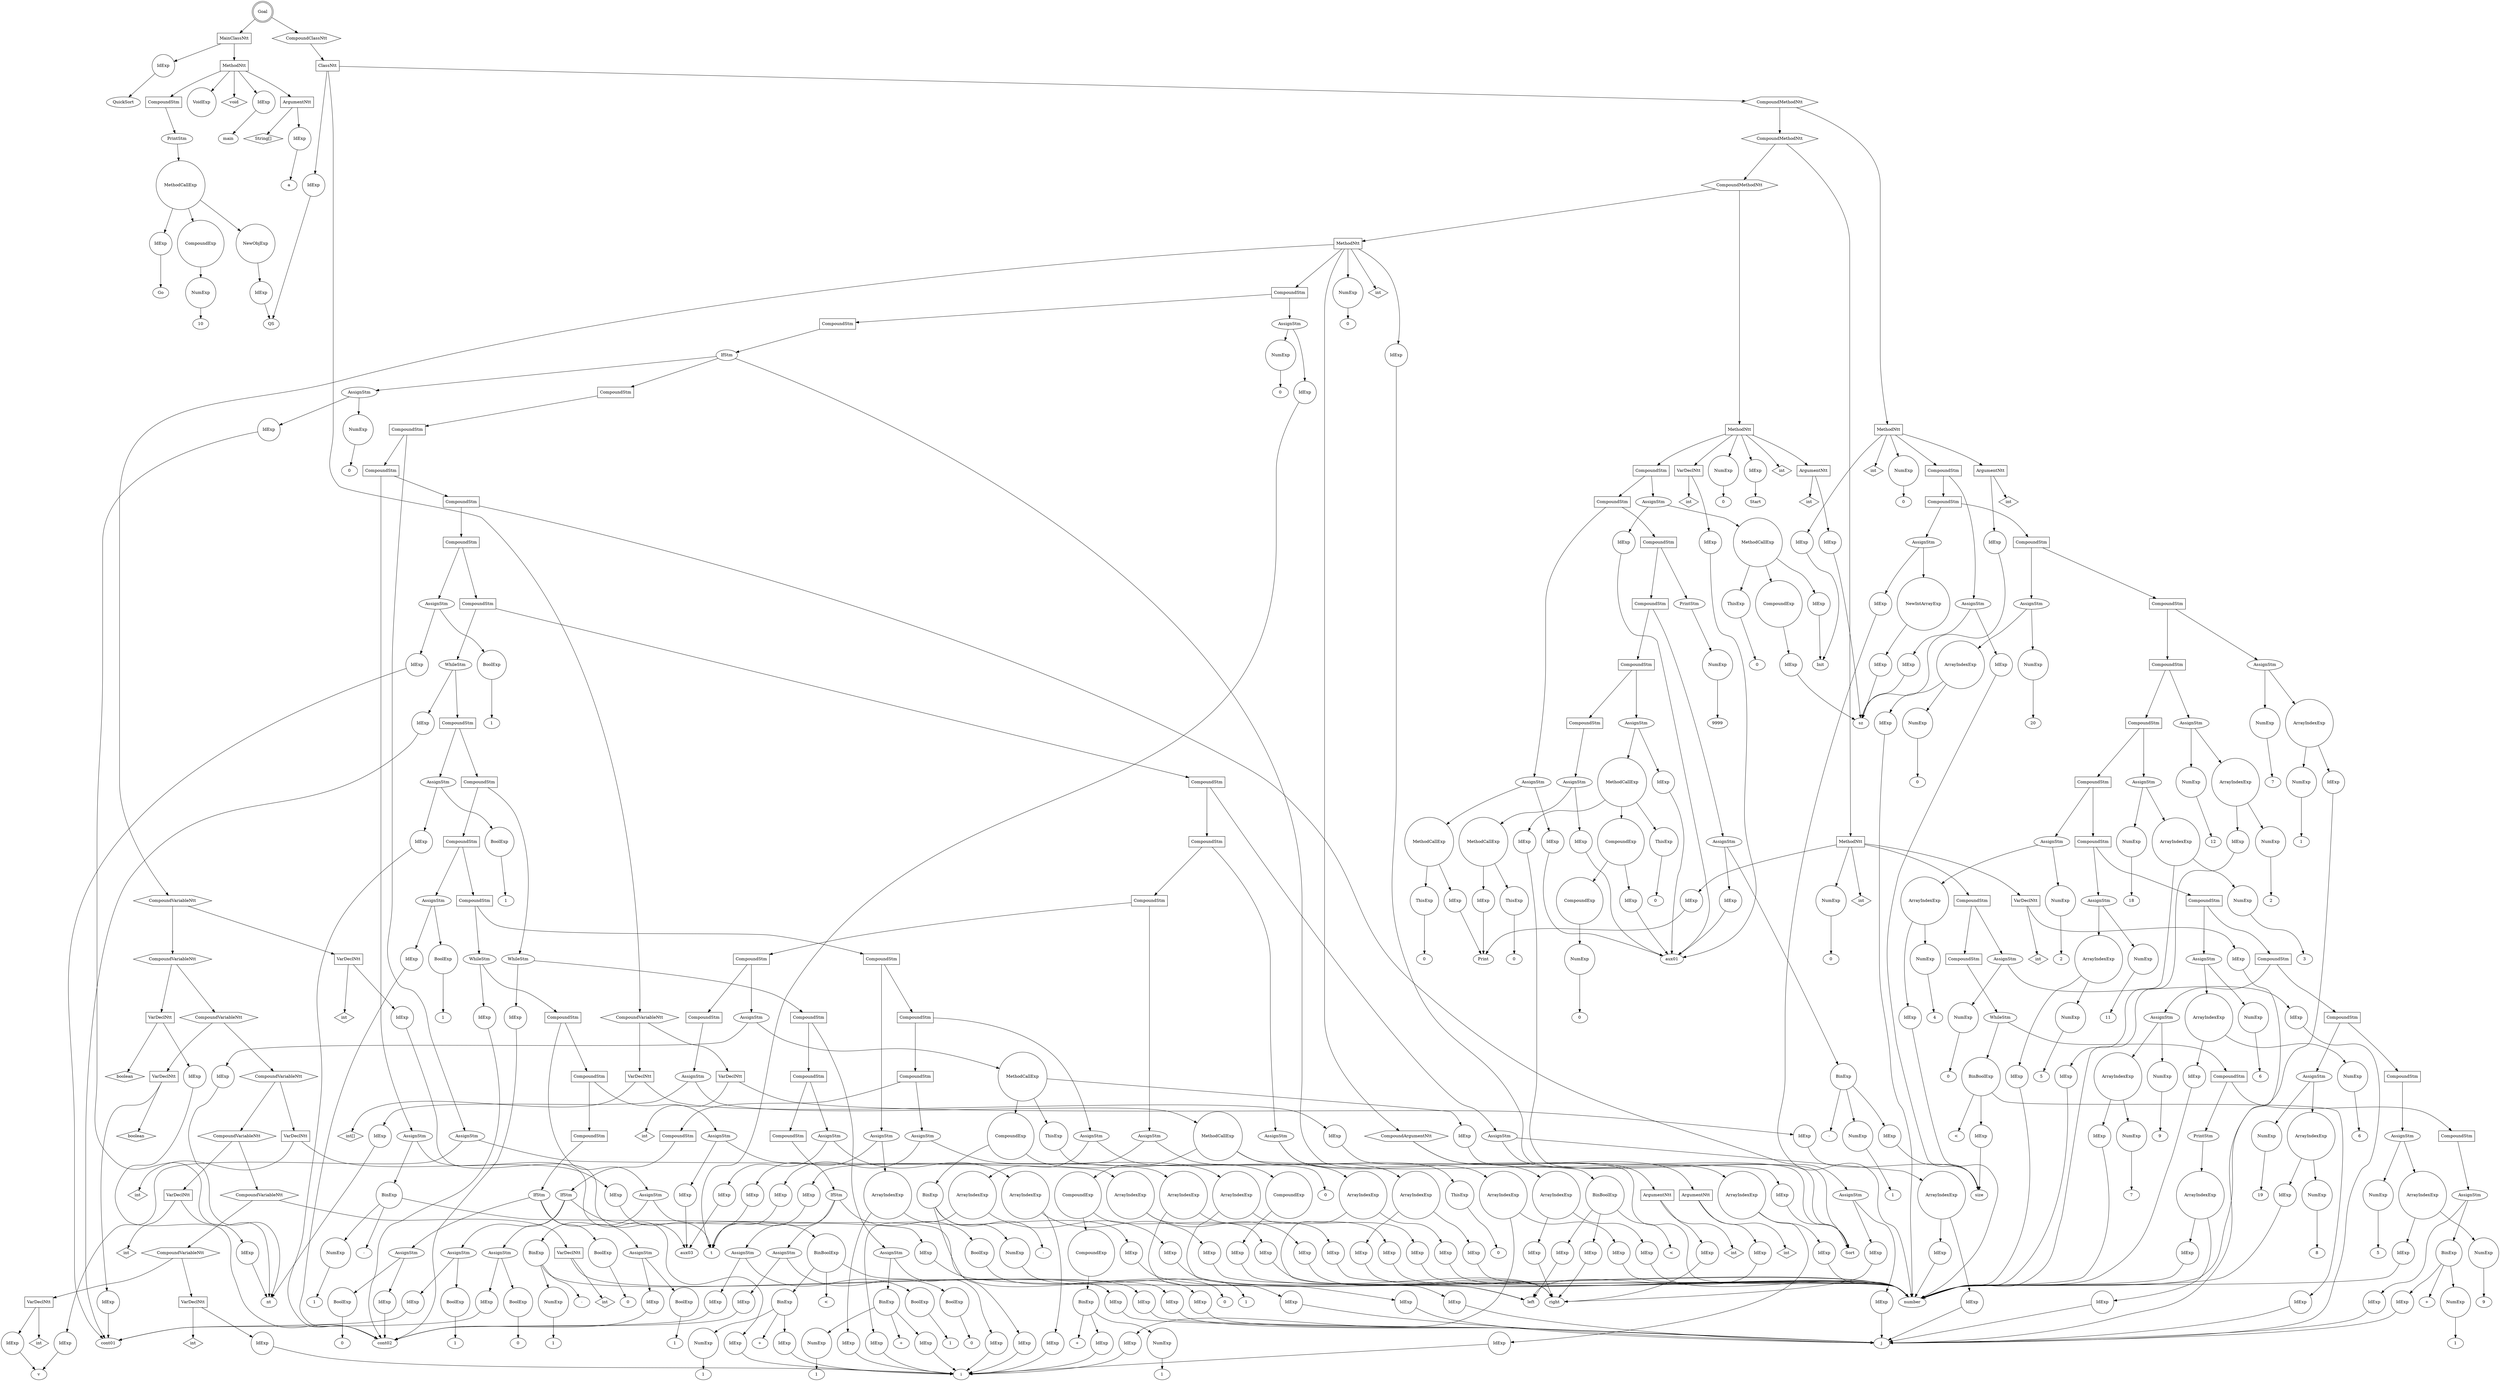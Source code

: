 digraph my_graph {
-1261397168;
-1261397168[label = "Goal", shape = "doublecircle"];
-1261397168->-1261435184;
-1261435184[label = "MainClassNtt", shape = "box"];
-1261435184->-1261434176
-1261434176[label = "IdExp", shape = "circle"];
-1261434176->-1259338288;
-1259338288[label = "QuickSort"];
-1261435184->-1250949040;
-1250949040[label = "MethodNtt", shape = "box"];
-1250949040->-1261435232;
-1261435232[label = "void", shape = "diamond" ];
-1250949040->-1261435280
-1261435280[label = "IdExp", shape = "circle"];
-1261435280->-1259338672;
-1259338672[label = "main"];
-1250949040->-1261435424;
-1261435424[label = "ArgumentNtt", shape = "box"];
-1261435424->-1261435376;
-1261435376[label = "String[]", shape = "diamond" ];
-1261435424->-1261434368
-1261434368[label = "IdExp", shape = "circle"];
-1261434368->-1259338448;
-1259338448[label = "a"];
-1250949040->-1261435136;
-1261435136[label = "CompoundStm", shape = "polygon"];
-1261435136->-1259338640;
-1259338640[label = "PrintStm", shape = "ellipse"];
-1259338640->-1261435040
-1261435040[label = "MethodCallExp", shape = "circle"];
-1261435040->-1261434608
-1261434608[label = "NewObjExp", shape = "circle"];
-1261434608->-1261434512
-1261434512[label = "IdExp", shape = "circle"];
-1261434512->-1259338512;
-1259338512[label = "QS"];
-1261435040->-1261434752
-1261434752[label = "IdExp", shape = "circle"];
-1261434752->-1259338576;
-1259338576[label = "Go"];
-1261435040->-1261434944;
-1261434944[label = "CompoundExp", shape = "circle"];
-1261434944->-1261434848
-1261434848[label = "NumExp", shape = "circle"];
-1261434848->-1261434847;
-1261434847[label = "10"];
-1250949040->-1259338736
-1259338736[label = "VoidExp", shape = "circle"];
-1261397168->-1261397120;
-1261397120[label = "CompoundClassNtt", shape = "hexagon"];
-1261397120->-1261397072;
-1261397072[label = "ClassNtt", shape = "box"];
-1261397072->-1261435712
-1261435712[label = "IdExp", shape = "circle"];
-1261435712->-1259338512;
-1259338512[label = "QS"];
-1261397072->-1261436336;
-1261436336[label = "CompoundVariableNtt", shape = "hexagon"];
-1261436336->-1261436000;
-1261436000[label = "VarDeclNtt", shape = "box"];
-1261436000->-1261435808;
-1261435808[label = "int[]", shape = "diamond" ];
-1261436000->-1261435904
-1261435904[label = "IdExp", shape = "circle"];
-1261435904->-1259338768;
-1259338768[label = "number"];
-1261436336->-1261436288;
-1261436288[label = "VarDeclNtt", shape = "box"];
-1261436288->-1261436096;
-1261436096[label = "int", shape = "diamond" ];
-1261436288->-1261436192
-1261436192[label = "IdExp", shape = "circle"];
-1261436192->-1259338832;
-1259338832[label = "size"];
-1261397072->-1261397024;
-1261397024[label = "CompoundMethodNtt", shape = "hexagon"];
-1261397024->-1261408688;
-1261408688[label = "CompoundMethodNtt", shape = "hexagon"];
-1261408688->-1261406240;
-1261406240[label = "CompoundMethodNtt", shape = "hexagon"];
-1261406240->-1250949680;
-1250949680[label = "MethodNtt", shape = "box"];
-1250949680->-1261436384;
-1261436384[label = "int", shape = "diamond" ];
-1250949680->-1261436480
-1261436480[label = "IdExp", shape = "circle"];
-1261436480->-1259338896;
-1259338896[label = "Start"];
-1250949680->-1261436768;
-1261436768[label = "ArgumentNtt", shape = "box"];
-1261436768->-1261436576;
-1261436576[label = "int", shape = "diamond" ];
-1261436768->-1261436672
-1261436672[label = "IdExp", shape = "circle"];
-1261436672->-1259338960;
-1259338960[label = "sz"];
-1250949680->-1261430912;
-1261430912[label = "VarDeclNtt", shape = "box"];
-1261430912->-1261436864;
-1261436864[label = "int", shape = "diamond" ];
-1261430912->-1261430816
-1261430816[label = "IdExp", shape = "circle"];
-1261430816->-1259339024;
-1259339024[label = "aux01"];
-1250949680->-1261428512;
-1261428512[label = "CompoundStm", shape = "polygon"];
-1261428512->-1261428464;
-1261428464[label = "CompoundStm", shape = "polygon"];
-1261428464->-1261428416;
-1261428416[label = "CompoundStm", shape = "polygon"];
-1261428416->-1261428368;
-1261428368[label = "CompoundStm", shape = "polygon"];
-1261428368->-1261428320;
-1261428320[label = "CompoundStm", shape = "polygon"];
-1261428320->-1261428272;
-1261428272[label = "CompoundStm", shape = "polygon"];
-1261428272->-1261428224;
-1261428224[label = "AssignStm", shape = "ellipse"];
-1261428224->-1261427792
-1261427792[label = "IdExp", shape = "circle"];
-1261427792->-1259339024;
-1259339024[label = "aux01"];
-1261428224->-1261428128
-1261428128[label = "MethodCallExp", shape = "circle"];
-1261428128->-1261427888
-1261427888[label = "ThisExp", shape = "circle"];
-1261427888->-1261427887;
-1261427887[label = "0"];
-1261428128->-1261428032
-1261428032[label = "IdExp", shape = "circle"];
-1261428032->-1259339152;
-1259339152[label = "Print"];
-1261428320->-1261433840;
-1261433840[label = "AssignStm", shape = "ellipse"];
-1261433840->-1261432976
-1261432976[label = "IdExp", shape = "circle"];
-1261432976->-1259339024;
-1259339024[label = "aux01"];
-1261433840->-1261433744
-1261433744[label = "MethodCallExp", shape = "circle"];
-1261433744->-1261433072
-1261433072[label = "ThisExp", shape = "circle"];
-1261433072->-1261433071;
-1261433071[label = "0"];
-1261433744->-1261433216
-1261433216[label = "IdExp", shape = "circle"];
-1261433216->-1259339248;
-1259339248[label = "Sort"];
-1261433744->-1261433648;
-1261433648[label = "CompoundExp", shape = "circle"];
-1261433648->-1261433408;
-1261433408[label = "CompoundExp", shape = "circle"];
-1261433408->-1261433312
-1261433312[label = "NumExp", shape = "circle"];
-1261433312->-1261433311;
-1261433311[label = "0"];
-1261433648->-1261433552
-1261433552[label = "IdExp", shape = "circle"];
-1261433552->-1259339024;
-1259339024[label = "aux01"];
-1261428368->-1261432880;
-1261432880[label = "AssignStm", shape = "ellipse"];
-1261432880->-1261432448
-1261432448[label = "IdExp", shape = "circle"];
-1261432448->-1259339024;
-1259339024[label = "aux01"];
-1261432880->-1261432784;
-1261432784[label = "BinExp", shape = "circle"];
-1261432784->-1261432592
-1261432592[label = "IdExp", shape = "circle"];
-1261432592->-1259338832;
-1259338832[label = "size"];
-1261432784->-1261432783;
-1261432783[label = "-" ];
-1261432784->-1261432688
-1261432688[label = "NumExp", shape = "circle"];
-1261432688->-1261432687;
-1261432687[label = "1"];
-1261428416->-1259339216;
-1259339216[label = "PrintStm", shape = "ellipse"];
-1259339216->-1261432304
-1261432304[label = "NumExp", shape = "circle"];
-1261432304->-1261432303;
-1261432303[label = "9999"];
-1261428464->-1261432256;
-1261432256[label = "AssignStm", shape = "ellipse"];
-1261432256->-1261431824
-1261431824[label = "IdExp", shape = "circle"];
-1261431824->-1259339024;
-1259339024[label = "aux01"];
-1261432256->-1261432160
-1261432160[label = "MethodCallExp", shape = "circle"];
-1261432160->-1261431920
-1261431920[label = "ThisExp", shape = "circle"];
-1261431920->-1261431919;
-1261431919[label = "0"];
-1261432160->-1261432064
-1261432064[label = "IdExp", shape = "circle"];
-1261432064->-1259339152;
-1259339152[label = "Print"];
-1261428512->-1261431728;
-1261431728[label = "AssignStm", shape = "ellipse"];
-1261431728->-1261431056
-1261431056[label = "IdExp", shape = "circle"];
-1261431056->-1259339024;
-1259339024[label = "aux01"];
-1261431728->-1261431632
-1261431632[label = "MethodCallExp", shape = "circle"];
-1261431632->-1261431152
-1261431152[label = "ThisExp", shape = "circle"];
-1261431152->-1261431151;
-1261431151[label = "0"];
-1261431632->-1261431296
-1261431296[label = "IdExp", shape = "circle"];
-1261431296->-1259339088;
-1259339088[label = "Init"];
-1261431632->-1261431536;
-1261431536[label = "CompoundExp", shape = "circle"];
-1261431536->-1261431440
-1261431440[label = "IdExp", shape = "circle"];
-1261431440->-1259338960;
-1259338960[label = "sz"];
-1250949680->-1261428560
-1261428560[label = "NumExp", shape = "circle"];
-1261428560->-1261428559;
-1261428559[label = "0"];
-1261406240->-1250950384;
-1250950384[label = "MethodNtt", shape = "box"];
-1250950384->-1261428704;
-1261428704[label = "int", shape = "diamond" ];
-1250950384->-1261428800
-1261428800[label = "IdExp", shape = "circle"];
-1261428800->-1259339248;
-1259339248[label = "Sort"];
-1250950384->-1261429424;
-1261429424[label = "CompoundArgumentNtt", shape = "hexagon"];
-1261429424->-1261429088;
-1261429088[label = "ArgumentNtt", shape = "box"];
-1261429088->-1261428896;
-1261428896[label = "int", shape = "diamond" ];
-1261429088->-1261428992
-1261428992[label = "IdExp", shape = "circle"];
-1261428992->-1259339312;
-1259339312[label = "left"];
-1261429424->-1261429376;
-1261429376[label = "ArgumentNtt", shape = "box"];
-1261429376->-1261429184;
-1261429184[label = "int", shape = "diamond" ];
-1261429376->-1261429280
-1261429280[label = "IdExp", shape = "circle"];
-1261429280->-1259339376;
-1259339376[label = "right"];
-1250950384->-1261425584;
-1261425584[label = "CompoundVariableNtt", shape = "hexagon"];
-1261425584->-1261425296;
-1261425296[label = "CompoundVariableNtt", shape = "hexagon"];
-1261425296->-1261425008;
-1261425008[label = "CompoundVariableNtt", shape = "hexagon"];
-1261425008->-1261424720;
-1261424720[label = "CompoundVariableNtt", shape = "hexagon"];
-1261424720->-1261430576;
-1261430576[label = "CompoundVariableNtt", shape = "hexagon"];
-1261430576->-1261430288;
-1261430288[label = "CompoundVariableNtt", shape = "hexagon"];
-1261430288->-1261430000;
-1261430000[label = "CompoundVariableNtt", shape = "hexagon"];
-1261430000->-1261429664;
-1261429664[label = "VarDeclNtt", shape = "box"];
-1261429664->-1261429472;
-1261429472[label = "int", shape = "diamond" ];
-1261429664->-1261429568
-1261429568[label = "IdExp", shape = "circle"];
-1261429568->-1259339440;
-1259339440[label = "v"];
-1261430000->-1261429952;
-1261429952[label = "VarDeclNtt", shape = "box"];
-1261429952->-1261429760;
-1261429760[label = "int", shape = "diamond" ];
-1261429952->-1261429856
-1261429856[label = "IdExp", shape = "circle"];
-1261429856->-1259339504;
-1259339504[label = "i"];
-1261430288->-1261430240;
-1261430240[label = "VarDeclNtt", shape = "box"];
-1261430240->-1261430048;
-1261430048[label = "int", shape = "diamond" ];
-1261430240->-1261430144
-1261430144[label = "IdExp", shape = "circle"];
-1261430144->-1259339568;
-1259339568[label = "j"];
-1261430576->-1261430528;
-1261430528[label = "VarDeclNtt", shape = "box"];
-1261430528->-1261430336;
-1261430336[label = "int", shape = "diamond" ];
-1261430528->-1261430432
-1261430432[label = "IdExp", shape = "circle"];
-1261430432->-1259339632;
-1259339632[label = "nt"];
-1261424720->-1261424672;
-1261424672[label = "VarDeclNtt", shape = "box"];
-1261424672->-1261430624;
-1261430624[label = "int", shape = "diamond" ];
-1261424672->-1261430720
-1261430720[label = "IdExp", shape = "circle"];
-1261430720->-1259339696;
-1259339696[label = "t"];
-1261425008->-1261424960;
-1261424960[label = "VarDeclNtt", shape = "box"];
-1261424960->-1261424768;
-1261424768[label = "boolean", shape = "diamond" ];
-1261424960->-1261424864
-1261424864[label = "IdExp", shape = "circle"];
-1261424864->-1259339760;
-1259339760[label = "cont01"];
-1261425296->-1261425248;
-1261425248[label = "VarDeclNtt", shape = "box"];
-1261425248->-1261425056;
-1261425056[label = "boolean", shape = "diamond" ];
-1261425248->-1261425152
-1261425152[label = "IdExp", shape = "circle"];
-1261425152->-1259335728;
-1259335728[label = "cont02"];
-1261425584->-1261425536;
-1261425536[label = "VarDeclNtt", shape = "box"];
-1261425536->-1261425344;
-1261425344[label = "int", shape = "diamond" ];
-1261425536->-1261425440
-1261425440[label = "IdExp", shape = "circle"];
-1261425440->-1259335792;
-1259335792[label = "aux03"];
-1250950384->-1261412240;
-1261412240[label = "CompoundStm", shape = "polygon"];
-1261412240->-1261412192;
-1261412192[label = "CompoundStm", shape = "polygon"];
-1261412192->-1261412144;
-1261412144[label = "IfStm", shape = "ellipse"];
-1261412144->-1261426208;
-1261426208[label = "BinBoolExp", shape = "circle"];
-1261426208->-1261425968
-1261425968[label = "IdExp", shape = "circle"];
-1261425968->-1259339312;
-1259339312[label = "left"];
-1261426208->-1261426207;
-1261426207[label = "<" ];
-1261426208->-1261426112
-1261426112[label = "IdExp", shape = "circle"];
-1261426112->-1259339376;
-1259339376[label = "right"];
-1261412144->-1261411808;
-1261411808[label = "CompoundStm", shape = "polygon"];
-1261411808->-1261411760;
-1261411760[label = "CompoundStm", shape = "polygon"];
-1261411760->-1261411712;
-1261411712[label = "CompoundStm", shape = "polygon"];
-1261411712->-1261411664;
-1261411664[label = "CompoundStm", shape = "polygon"];
-1261411664->-1261411616;
-1261411616[label = "CompoundStm", shape = "polygon"];
-1261411616->-1261411568;
-1261411568[label = "CompoundStm", shape = "polygon"];
-1261411568->-1261411520;
-1261411520[label = "CompoundStm", shape = "polygon"];
-1261411520->-1261411472;
-1261411472[label = "CompoundStm", shape = "polygon"];
-1261411472->-1261411424;
-1261411424[label = "CompoundStm", shape = "polygon"];
-1261411424->-1261411376;
-1261411376[label = "CompoundStm", shape = "polygon"];
-1261411376->-1261411328;
-1261411328[label = "CompoundStm", shape = "polygon"];
-1261411328->-1261411280;
-1261411280[label = "AssignStm", shape = "ellipse"];
-1261411280->-1261410176
-1261410176[label = "IdExp", shape = "circle"];
-1261410176->-1259339632;
-1259339632[label = "nt"];
-1261411280->-1261411184
-1261411184[label = "MethodCallExp", shape = "circle"];
-1261411184->-1261410272
-1261410272[label = "ThisExp", shape = "circle"];
-1261410272->-1261410271;
-1261410271[label = "0"];
-1261411184->-1261410416
-1261410416[label = "IdExp", shape = "circle"];
-1261410416->-1259339248;
-1259339248[label = "Sort"];
-1261411184->-1261411088;
-1261411088[label = "CompoundExp", shape = "circle"];
-1261411088->-1261410848;
-1261410848[label = "CompoundExp", shape = "circle"];
-1261410848->-1261410752;
-1261410752[label = "BinExp", shape = "circle"];
-1261410752->-1261410560
-1261410560[label = "IdExp", shape = "circle"];
-1261410560->-1259339504;
-1259339504[label = "i"];
-1261410752->-1261410751;
-1261410751[label = "+" ];
-1261410752->-1261410656
-1261410656[label = "NumExp", shape = "circle"];
-1261410656->-1261410655;
-1261410655[label = "1"];
-1261411088->-1261410992
-1261410992[label = "IdExp", shape = "circle"];
-1261410992->-1259339376;
-1259339376[label = "right"];
-1261411376->-1261410080;
-1261410080[label = "AssignStm", shape = "ellipse"];
-1261410080->-1261415120
-1261415120[label = "IdExp", shape = "circle"];
-1261415120->-1259339632;
-1259339632[label = "nt"];
-1261410080->-1261409984
-1261409984[label = "MethodCallExp", shape = "circle"];
-1261409984->-1261415216
-1261415216[label = "ThisExp", shape = "circle"];
-1261415216->-1261415215;
-1261415215[label = "0"];
-1261409984->-1261415360
-1261415360[label = "IdExp", shape = "circle"];
-1261415360->-1259339248;
-1259339248[label = "Sort"];
-1261409984->-1261409888;
-1261409888[label = "CompoundExp", shape = "circle"];
-1261409888->-1261409456;
-1261409456[label = "CompoundExp", shape = "circle"];
-1261409456->-1261409360
-1261409360[label = "IdExp", shape = "circle"];
-1261409360->-1259339312;
-1259339312[label = "left"];
-1261409888->-1261409792;
-1261409792[label = "BinExp", shape = "circle"];
-1261409792->-1261409600
-1261409600[label = "IdExp", shape = "circle"];
-1261409600->-1259339504;
-1259339504[label = "i"];
-1261409792->-1261409791;
-1261409791[label = "-" ];
-1261409792->-1261409696
-1261409696[label = "NumExp", shape = "circle"];
-1261409696->-1261409695;
-1261409695[label = "1"];
-1261411424->-1261415024;
-1261415024[label = "AssignStm", shape = "ellipse"];
-1261415024->-1261414784
-1261414784[label = "ArrayIndexExp", shape = "circle"];
-1261414784->-1261414544
-1261414544[label = "IdExp", shape = "circle"];
-1261414544->-1259338768;
-1259338768[label = "number"];
-1261414784->-1261414688
-1261414688[label = "IdExp", shape = "circle"];
-1261414688->-1259339376;
-1259339376[label = "right"];
-1261415024->-1261414928
-1261414928[label = "IdExp", shape = "circle"];
-1261414928->-1259339696;
-1259339696[label = "t"];
-1261411472->-1261414448;
-1261414448[label = "AssignStm", shape = "ellipse"];
-1261414448->-1261413968
-1261413968[label = "ArrayIndexExp", shape = "circle"];
-1261413968->-1261413728
-1261413728[label = "IdExp", shape = "circle"];
-1261413728->-1259338768;
-1259338768[label = "number"];
-1261413968->-1261413872
-1261413872[label = "IdExp", shape = "circle"];
-1261413872->-1259339504;
-1259339504[label = "i"];
-1261414448->-1261414352
-1261414352[label = "ArrayIndexExp", shape = "circle"];
-1261414352->-1261414112
-1261414112[label = "IdExp", shape = "circle"];
-1261414112->-1259338768;
-1259338768[label = "number"];
-1261414352->-1261414256
-1261414256[label = "IdExp", shape = "circle"];
-1261414256->-1259339376;
-1259339376[label = "right"];
-1261411520->-1261413632;
-1261413632[label = "AssignStm", shape = "ellipse"];
-1261413632->-1261413152
-1261413152[label = "ArrayIndexExp", shape = "circle"];
-1261413152->-1261412912
-1261412912[label = "IdExp", shape = "circle"];
-1261412912->-1259338768;
-1259338768[label = "number"];
-1261413152->-1261413056
-1261413056[label = "IdExp", shape = "circle"];
-1261413056->-1259339568;
-1259339568[label = "j"];
-1261413632->-1261413536
-1261413536[label = "ArrayIndexExp", shape = "circle"];
-1261413536->-1261413296
-1261413296[label = "IdExp", shape = "circle"];
-1261413296->-1259338768;
-1259338768[label = "number"];
-1261413536->-1261413440
-1261413440[label = "IdExp", shape = "circle"];
-1261413440->-1259339504;
-1259339504[label = "i"];
-1261411568->-1261412816;
-1261412816[label = "WhileStm", shape = "ellipse"];
-1261412816->-1261421936
-1261421936[label = "IdExp", shape = "circle"];
-1261421936->-1259339760;
-1259339760[label = "cont01"];
-1261412816->-1261412768;
-1261412768[label = "CompoundStm", shape = "polygon"];
-1261412768->-1261412720;
-1261412720[label = "CompoundStm", shape = "polygon"];
-1261412720->-1261412672;
-1261412672[label = "CompoundStm", shape = "polygon"];
-1261412672->-1261412624;
-1261412624[label = "CompoundStm", shape = "polygon"];
-1261412624->-1261412576;
-1261412576[label = "CompoundStm", shape = "polygon"];
-1261412576->-1261412528;
-1261412528[label = "CompoundStm", shape = "polygon"];
-1261412528->-1261412480;
-1261412480[label = "CompoundStm", shape = "polygon"];
-1261412480->-1261412432;
-1261412432[label = "CompoundStm", shape = "polygon"];
-1261412432->-1261412384;
-1261412384[label = "IfStm", shape = "ellipse"];
-1261412384->-1261417856;
-1261417856[label = "BinBoolExp", shape = "circle"];
-1261417856->-1261417424
-1261417424[label = "IdExp", shape = "circle"];
-1261417424->-1259339568;
-1259339568[label = "j"];
-1261417856->-1261417855;
-1261417855[label = "<" ];
-1261417856->-1261417760;
-1261417760[label = "BinExp", shape = "circle"];
-1261417760->-1261417568
-1261417568[label = "IdExp", shape = "circle"];
-1261417568->-1259339504;
-1259339504[label = "i"];
-1261417760->-1261417759;
-1261417759[label = "+" ];
-1261417760->-1261417664
-1261417664[label = "NumExp", shape = "circle"];
-1261417664->-1261417663;
-1261417663[label = "1"];
-1261412384->-1261418192;
-1261418192[label = "AssignStm", shape = "ellipse"];
-1261418192->-1261418000
-1261418000[label = "IdExp", shape = "circle"];
-1261418000->-1259339760;
-1259339760[label = "cont01"];
-1261418192->-1261418096
-1261418096[label = "BoolExp", shape = "circle"];
-1261418096->-1261418095;
-1261418095[label = "0"];
-1261412384->-1261418480;
-1261418480[label = "AssignStm", shape = "ellipse"];
-1261418480->-1261418288
-1261418288[label = "IdExp", shape = "circle"];
-1261418288->-1259339760;
-1259339760[label = "cont01"];
-1261418480->-1261418384
-1261418384[label = "BoolExp", shape = "circle"];
-1261418384->-1261418383;
-1261418383[label = "1"];
-1261412480->-1261417328;
-1261417328[label = "AssignStm", shape = "ellipse"];
-1261417328->-1261417088
-1261417088[label = "ArrayIndexExp", shape = "circle"];
-1261417088->-1261416848
-1261416848[label = "IdExp", shape = "circle"];
-1261416848->-1259338768;
-1259338768[label = "number"];
-1261417088->-1261416992
-1261416992[label = "IdExp", shape = "circle"];
-1261416992->-1259339568;
-1259339568[label = "j"];
-1261417328->-1261417232
-1261417232[label = "IdExp", shape = "circle"];
-1261417232->-1259339696;
-1259339696[label = "t"];
-1261412528->-1261416752;
-1261416752[label = "AssignStm", shape = "ellipse"];
-1261416752->-1261416272
-1261416272[label = "ArrayIndexExp", shape = "circle"];
-1261416272->-1261416032
-1261416032[label = "IdExp", shape = "circle"];
-1261416032->-1259338768;
-1259338768[label = "number"];
-1261416272->-1261416176
-1261416176[label = "IdExp", shape = "circle"];
-1261416176->-1259339504;
-1259339504[label = "i"];
-1261416752->-1261416656
-1261416656[label = "ArrayIndexExp", shape = "circle"];
-1261416656->-1261416416
-1261416416[label = "IdExp", shape = "circle"];
-1261416416->-1259338768;
-1259338768[label = "number"];
-1261416656->-1261416560
-1261416560[label = "IdExp", shape = "circle"];
-1261416560->-1259339568;
-1259339568[label = "j"];
-1261412576->-1261415936;
-1261415936[label = "AssignStm", shape = "ellipse"];
-1261415936->-1261415456
-1261415456[label = "IdExp", shape = "circle"];
-1261415456->-1259339696;
-1259339696[label = "t"];
-1261415936->-1261415840
-1261415840[label = "ArrayIndexExp", shape = "circle"];
-1261415840->-1261415600
-1261415600[label = "IdExp", shape = "circle"];
-1261415600->-1259338768;
-1259338768[label = "number"];
-1261415840->-1261415744
-1261415744[label = "IdExp", shape = "circle"];
-1261415744->-1259339504;
-1259339504[label = "i"];
-1261412624->-1261421504;
-1261421504[label = "WhileStm", shape = "ellipse"];
-1261421504->-1261419056
-1261419056[label = "IdExp", shape = "circle"];
-1261419056->-1259335728;
-1259335728[label = "cont02"];
-1261421504->-1261421456;
-1261421456[label = "CompoundStm", shape = "polygon"];
-1261421456->-1261421408;
-1261421408[label = "CompoundStm", shape = "polygon"];
-1261421408->-1261421360;
-1261421360[label = "CompoundStm", shape = "polygon"];
-1261421360->-1261421312;
-1261421312[label = "IfStm", shape = "ellipse"];
-1261421312->-1261420640
-1261420640[label = "BoolExp", shape = "circle"];
-1261420640->-1261420639;
-1261420639[label = "0"];
-1261421312->-1261420976;
-1261420976[label = "AssignStm", shape = "ellipse"];
-1261420976->-1261420784
-1261420784[label = "IdExp", shape = "circle"];
-1261420784->-1259335728;
-1259335728[label = "cont02"];
-1261420976->-1261420880
-1261420880[label = "BoolExp", shape = "circle"];
-1261420880->-1261420879;
-1261420879[label = "0"];
-1261421312->-1261421264;
-1261421264[label = "AssignStm", shape = "ellipse"];
-1261421264->-1261421072
-1261421072[label = "IdExp", shape = "circle"];
-1261421072->-1259335728;
-1259335728[label = "cont02"];
-1261421264->-1261421168
-1261421168[label = "BoolExp", shape = "circle"];
-1261421168->-1261421167;
-1261421167[label = "1"];
-1261421408->-1261420208;
-1261420208[label = "AssignStm", shape = "ellipse"];
-1261420208->-1261419728
-1261419728[label = "IdExp", shape = "circle"];
-1261419728->-1259335792;
-1259335792[label = "aux03"];
-1261420208->-1261420112
-1261420112[label = "ArrayIndexExp", shape = "circle"];
-1261420112->-1261419872
-1261419872[label = "IdExp", shape = "circle"];
-1261419872->-1259338768;
-1259338768[label = "number"];
-1261420112->-1261420016
-1261420016[label = "IdExp", shape = "circle"];
-1261420016->-1259339568;
-1259339568[label = "j"];
-1261421456->-1261419632;
-1261419632[label = "AssignStm", shape = "ellipse"];
-1261419632->-1261419200
-1261419200[label = "IdExp", shape = "circle"];
-1261419200->-1259339568;
-1259339568[label = "j"];
-1261419632->-1261419536;
-1261419536[label = "BinExp", shape = "circle"];
-1261419536->-1261419344
-1261419344[label = "IdExp", shape = "circle"];
-1261419344->-1259339568;
-1259339568[label = "j"];
-1261419536->-1261419535;
-1261419535[label = "-" ];
-1261419536->-1261419440
-1261419440[label = "NumExp", shape = "circle"];
-1261419440->-1261419439;
-1261419439[label = "1"];
-1261412672->-1261418960;
-1261418960[label = "AssignStm", shape = "ellipse"];
-1261418960->-1261418768
-1261418768[label = "IdExp", shape = "circle"];
-1261418768->-1259335728;
-1259335728[label = "cont02"];
-1261418960->-1261418864
-1261418864[label = "BoolExp", shape = "circle"];
-1261418864->-1261418863;
-1261418863[label = "1"];
-1261412720->-1261418672;
-1261418672[label = "WhileStm", shape = "ellipse"];
-1261418672->-1261422368
-1261422368[label = "IdExp", shape = "circle"];
-1261422368->-1259335728;
-1259335728[label = "cont02"];
-1261418672->-1261418624;
-1261418624[label = "CompoundStm", shape = "polygon"];
-1261418624->-1261418576;
-1261418576[label = "CompoundStm", shape = "polygon"];
-1261418576->-1261418528;
-1261418528[label = "CompoundStm", shape = "polygon"];
-1261418528->-1261424624;
-1261424624[label = "IfStm", shape = "ellipse"];
-1261424624->-1261423952
-1261423952[label = "BoolExp", shape = "circle"];
-1261423952->-1261423951;
-1261423951[label = "0"];
-1261424624->-1261424288;
-1261424288[label = "AssignStm", shape = "ellipse"];
-1261424288->-1261424096
-1261424096[label = "IdExp", shape = "circle"];
-1261424096->-1259335728;
-1259335728[label = "cont02"];
-1261424288->-1261424192
-1261424192[label = "BoolExp", shape = "circle"];
-1261424192->-1261424191;
-1261424191[label = "0"];
-1261424624->-1261424576;
-1261424576[label = "AssignStm", shape = "ellipse"];
-1261424576->-1261424384
-1261424384[label = "IdExp", shape = "circle"];
-1261424384->-1259335728;
-1259335728[label = "cont02"];
-1261424576->-1261424480
-1261424480[label = "BoolExp", shape = "circle"];
-1261424480->-1261424479;
-1261424479[label = "1"];
-1261418576->-1261423520;
-1261423520[label = "AssignStm", shape = "ellipse"];
-1261423520->-1261423040
-1261423040[label = "IdExp", shape = "circle"];
-1261423040->-1259335792;
-1259335792[label = "aux03"];
-1261423520->-1261423424
-1261423424[label = "ArrayIndexExp", shape = "circle"];
-1261423424->-1261423184
-1261423184[label = "IdExp", shape = "circle"];
-1261423184->-1259338768;
-1259338768[label = "number"];
-1261423424->-1261423328
-1261423328[label = "IdExp", shape = "circle"];
-1261423328->-1259339504;
-1259339504[label = "i"];
-1261418624->-1261422944;
-1261422944[label = "AssignStm", shape = "ellipse"];
-1261422944->-1261422512
-1261422512[label = "IdExp", shape = "circle"];
-1261422512->-1259339504;
-1259339504[label = "i"];
-1261422944->-1261422848;
-1261422848[label = "BinExp", shape = "circle"];
-1261422848->-1261422656
-1261422656[label = "IdExp", shape = "circle"];
-1261422656->-1259339504;
-1259339504[label = "i"];
-1261422848->-1261422847;
-1261422847[label = "+" ];
-1261422848->-1261422752
-1261422752[label = "NumExp", shape = "circle"];
-1261422752->-1261422751;
-1261422751[label = "1"];
-1261412768->-1261422272;
-1261422272[label = "AssignStm", shape = "ellipse"];
-1261422272->-1261422080
-1261422080[label = "IdExp", shape = "circle"];
-1261422080->-1259335728;
-1259335728[label = "cont02"];
-1261422272->-1261422176
-1261422176[label = "BoolExp", shape = "circle"];
-1261422176->-1261422175;
-1261422175[label = "1"];
-1261411616->-1261421840;
-1261421840[label = "AssignStm", shape = "ellipse"];
-1261421840->-1261421648
-1261421648[label = "IdExp", shape = "circle"];
-1261421648->-1259339760;
-1259339760[label = "cont01"];
-1261421840->-1261421744
-1261421744[label = "BoolExp", shape = "circle"];
-1261421744->-1261421743;
-1261421743[label = "1"];
-1261411664->-1261427696;
-1261427696[label = "AssignStm", shape = "ellipse"];
-1261427696->-1261427456
-1261427456[label = "IdExp", shape = "circle"];
-1261427456->-1259339568;
-1259339568[label = "j"];
-1261427696->-1261427600
-1261427600[label = "IdExp", shape = "circle"];
-1261427600->-1259339376;
-1259339376[label = "right"];
-1261411712->-1261427360;
-1261427360[label = "AssignStm", shape = "ellipse"];
-1261427360->-1261426928
-1261426928[label = "IdExp", shape = "circle"];
-1261426928->-1259339504;
-1259339504[label = "i"];
-1261427360->-1261427264;
-1261427264[label = "BinExp", shape = "circle"];
-1261427264->-1261427072
-1261427072[label = "IdExp", shape = "circle"];
-1261427072->-1259339312;
-1259339312[label = "left"];
-1261427264->-1261427263;
-1261427263[label = "-" ];
-1261427264->-1261427168
-1261427168[label = "NumExp", shape = "circle"];
-1261427168->-1261427167;
-1261427167[label = "1"];
-1261411760->-1261426832;
-1261426832[label = "AssignStm", shape = "ellipse"];
-1261426832->-1261426352
-1261426352[label = "IdExp", shape = "circle"];
-1261426352->-1259339440;
-1259339440[label = "v"];
-1261426832->-1261426736
-1261426736[label = "ArrayIndexExp", shape = "circle"];
-1261426736->-1261426496
-1261426496[label = "IdExp", shape = "circle"];
-1261426496->-1259338768;
-1259338768[label = "number"];
-1261426736->-1261426640
-1261426640[label = "IdExp", shape = "circle"];
-1261426640->-1259339376;
-1259339376[label = "right"];
-1261412144->-1261412096;
-1261412096[label = "AssignStm", shape = "ellipse"];
-1261412096->-1261411904
-1261411904[label = "IdExp", shape = "circle"];
-1261411904->-1259339632;
-1259339632[label = "nt"];
-1261412096->-1261412000
-1261412000[label = "NumExp", shape = "circle"];
-1261412000->-1261411999;
-1261411999[label = "0"];
-1261412240->-1261425872;
-1261425872[label = "AssignStm", shape = "ellipse"];
-1261425872->-1261425680
-1261425680[label = "IdExp", shape = "circle"];
-1261425680->-1259339696;
-1259339696[label = "t"];
-1261425872->-1261425776
-1261425776[label = "NumExp", shape = "circle"];
-1261425776->-1261425775;
-1261425775[label = "0"];
-1250950384->-1261412288
-1261412288[label = "NumExp", shape = "circle"];
-1261412288->-1261412287;
-1261412287[label = "0"];
-1261408688->-1250950448;
-1250950448[label = "MethodNtt", shape = "box"];
-1250950448->-1261406288;
-1261406288[label = "int", shape = "diamond" ];
-1250950448->-1261406384
-1261406384[label = "IdExp", shape = "circle"];
-1261406384->-1259339152;
-1259339152[label = "Print"];
-1250950448->-1261406672;
-1261406672[label = "VarDeclNtt", shape = "box"];
-1261406672->-1261406480;
-1261406480[label = "int", shape = "diamond" ];
-1261406672->-1261406576
-1261406576[label = "IdExp", shape = "circle"];
-1261406576->-1259339568;
-1259339568[label = "j"];
-1250950448->-1261408544;
-1261408544[label = "CompoundStm", shape = "polygon"];
-1261408544->-1261408496;
-1261408496[label = "CompoundStm", shape = "polygon"];
-1261408496->-1261408448;
-1261408448[label = "WhileStm", shape = "ellipse"];
-1261408448->-1261407344;
-1261407344[label = "BinBoolExp", shape = "circle"];
-1261407344->-1261407104
-1261407104[label = "IdExp", shape = "circle"];
-1261407104->-1259339568;
-1259339568[label = "j"];
-1261407344->-1261407343;
-1261407343[label = "<" ];
-1261407344->-1261407248
-1261407248[label = "IdExp", shape = "circle"];
-1261407248->-1259338832;
-1259338832[label = "size"];
-1261408448->-1261408400;
-1261408400[label = "CompoundStm", shape = "polygon"];
-1261408400->-1261408352;
-1261408352[label = "CompoundStm", shape = "polygon"];
-1261408352->-1261408304;
-1261408304[label = "AssignStm", shape = "ellipse"];
-1261408304->-1261407872
-1261407872[label = "IdExp", shape = "circle"];
-1261407872->-1259339568;
-1259339568[label = "j"];
-1261408304->-1261408208;
-1261408208[label = "BinExp", shape = "circle"];
-1261408208->-1261408016
-1261408016[label = "IdExp", shape = "circle"];
-1261408016->-1259339568;
-1259339568[label = "j"];
-1261408208->-1261408207;
-1261408207[label = "+" ];
-1261408208->-1261408112
-1261408112[label = "NumExp", shape = "circle"];
-1261408112->-1261408111;
-1261408111[label = "1"];
-1261408400->-1259335856;
-1259335856[label = "PrintStm", shape = "ellipse"];
-1259335856->-1261407728
-1261407728[label = "ArrayIndexExp", shape = "circle"];
-1261407728->-1261407488
-1261407488[label = "IdExp", shape = "circle"];
-1261407488->-1259338768;
-1259338768[label = "number"];
-1261407728->-1261407632
-1261407632[label = "IdExp", shape = "circle"];
-1261407632->-1259339568;
-1259339568[label = "j"];
-1261408544->-1261407008;
-1261407008[label = "AssignStm", shape = "ellipse"];
-1261407008->-1261406816
-1261406816[label = "IdExp", shape = "circle"];
-1261406816->-1259339568;
-1259339568[label = "j"];
-1261407008->-1261406912
-1261406912[label = "NumExp", shape = "circle"];
-1261406912->-1261406911;
-1261406911[label = "0"];
-1250950448->-1261408592
-1261408592[label = "NumExp", shape = "circle"];
-1261408592->-1261408591;
-1261408591[label = "0"];
-1261397024->-1250950512;
-1250950512[label = "MethodNtt", shape = "box"];
-1250950512->-1261408736;
-1261408736[label = "int", shape = "diamond" ];
-1250950512->-1261408832
-1261408832[label = "IdExp", shape = "circle"];
-1261408832->-1259339088;
-1259339088[label = "Init"];
-1250950512->-1261409120;
-1261409120[label = "ArgumentNtt", shape = "box"];
-1261409120->-1261408928;
-1261408928[label = "int", shape = "diamond" ];
-1261409120->-1261409024
-1261409024[label = "IdExp", shape = "circle"];
-1261409024->-1259338960;
-1259338960[label = "sz"];
-1250950512->-1261403024;
-1261403024[label = "CompoundStm", shape = "polygon"];
-1261403024->-1261402976;
-1261402976[label = "CompoundStm", shape = "polygon"];
-1261402976->-1261402928;
-1261402928[label = "CompoundStm", shape = "polygon"];
-1261402928->-1261402880;
-1261402880[label = "CompoundStm", shape = "polygon"];
-1261402880->-1261402832;
-1261402832[label = "CompoundStm", shape = "polygon"];
-1261402832->-1261402784;
-1261402784[label = "CompoundStm", shape = "polygon"];
-1261402784->-1261402736;
-1261402736[label = "CompoundStm", shape = "polygon"];
-1261402736->-1261402688;
-1261402688[label = "CompoundStm", shape = "polygon"];
-1261402688->-1261402640;
-1261402640[label = "CompoundStm", shape = "polygon"];
-1261402640->-1261402592;
-1261402592[label = "CompoundStm", shape = "polygon"];
-1261402592->-1261402544;
-1261402544[label = "CompoundStm", shape = "polygon"];
-1261402544->-1261402496;
-1261402496[label = "CompoundStm", shape = "polygon"];
-1261402496->-1261402448;
-1261402448[label = "AssignStm", shape = "ellipse"];
-1261402448->-1261402256
-1261402256[label = "ArrayIndexExp", shape = "circle"];
-1261402256->-1261402064
-1261402064[label = "IdExp", shape = "circle"];
-1261402064->-1259338768;
-1259338768[label = "number"];
-1261402256->-1261402160
-1261402160[label = "NumExp", shape = "circle"];
-1261402160->-1261402159;
-1261402159[label = "9"];
-1261402448->-1261402352
-1261402352[label = "NumExp", shape = "circle"];
-1261402352->-1261402351;
-1261402351[label = "5"];
-1261402544->-1261401968;
-1261401968[label = "AssignStm", shape = "ellipse"];
-1261401968->-1261401776
-1261401776[label = "ArrayIndexExp", shape = "circle"];
-1261401776->-1261401584
-1261401584[label = "IdExp", shape = "circle"];
-1261401584->-1259338768;
-1259338768[label = "number"];
-1261401776->-1261401680
-1261401680[label = "NumExp", shape = "circle"];
-1261401680->-1261401679;
-1261401679[label = "8"];
-1261401968->-1261401872
-1261401872[label = "NumExp", shape = "circle"];
-1261401872->-1261401871;
-1261401871[label = "19"];
-1261402592->-1261401488;
-1261401488[label = "AssignStm", shape = "ellipse"];
-1261401488->-1261401296
-1261401296[label = "ArrayIndexExp", shape = "circle"];
-1261401296->-1261401104
-1261401104[label = "IdExp", shape = "circle"];
-1261401104->-1259338768;
-1259338768[label = "number"];
-1261401296->-1261401200
-1261401200[label = "NumExp", shape = "circle"];
-1261401200->-1261401199;
-1261401199[label = "7"];
-1261401488->-1261401392
-1261401392[label = "NumExp", shape = "circle"];
-1261401392->-1261401391;
-1261401391[label = "9"];
-1261402640->-1261401008;
-1261401008[label = "AssignStm", shape = "ellipse"];
-1261401008->-1261400816
-1261400816[label = "ArrayIndexExp", shape = "circle"];
-1261400816->-1261400624
-1261400624[label = "IdExp", shape = "circle"];
-1261400624->-1259338768;
-1259338768[label = "number"];
-1261400816->-1261400720
-1261400720[label = "NumExp", shape = "circle"];
-1261400720->-1261400719;
-1261400719[label = "6"];
-1261401008->-1261400912
-1261400912[label = "NumExp", shape = "circle"];
-1261400912->-1261400911;
-1261400911[label = "6"];
-1261402688->-1261400528;
-1261400528[label = "AssignStm", shape = "ellipse"];
-1261400528->-1261400336
-1261400336[label = "ArrayIndexExp", shape = "circle"];
-1261400336->-1261400144
-1261400144[label = "IdExp", shape = "circle"];
-1261400144->-1259338768;
-1259338768[label = "number"];
-1261400336->-1261400240
-1261400240[label = "NumExp", shape = "circle"];
-1261400240->-1261400239;
-1261400239[label = "5"];
-1261400528->-1261400432
-1261400432[label = "NumExp", shape = "circle"];
-1261400432->-1261400431;
-1261400431[label = "11"];
-1261402736->-1261406192;
-1261406192[label = "AssignStm", shape = "ellipse"];
-1261406192->-1261406000
-1261406000[label = "ArrayIndexExp", shape = "circle"];
-1261406000->-1261405808
-1261405808[label = "IdExp", shape = "circle"];
-1261405808->-1259338768;
-1259338768[label = "number"];
-1261406000->-1261405904
-1261405904[label = "NumExp", shape = "circle"];
-1261405904->-1261405903;
-1261405903[label = "4"];
-1261406192->-1261406096
-1261406096[label = "NumExp", shape = "circle"];
-1261406096->-1261406095;
-1261406095[label = "2"];
-1261402784->-1261405712;
-1261405712[label = "AssignStm", shape = "ellipse"];
-1261405712->-1261405520
-1261405520[label = "ArrayIndexExp", shape = "circle"];
-1261405520->-1261405328
-1261405328[label = "IdExp", shape = "circle"];
-1261405328->-1259338768;
-1259338768[label = "number"];
-1261405520->-1261405424
-1261405424[label = "NumExp", shape = "circle"];
-1261405424->-1261405423;
-1261405423[label = "3"];
-1261405712->-1261405616
-1261405616[label = "NumExp", shape = "circle"];
-1261405616->-1261405615;
-1261405615[label = "18"];
-1261402832->-1261405232;
-1261405232[label = "AssignStm", shape = "ellipse"];
-1261405232->-1261405040
-1261405040[label = "ArrayIndexExp", shape = "circle"];
-1261405040->-1261404848
-1261404848[label = "IdExp", shape = "circle"];
-1261404848->-1259338768;
-1259338768[label = "number"];
-1261405040->-1261404944
-1261404944[label = "NumExp", shape = "circle"];
-1261404944->-1261404943;
-1261404943[label = "2"];
-1261405232->-1261405136
-1261405136[label = "NumExp", shape = "circle"];
-1261405136->-1261405135;
-1261405135[label = "12"];
-1261402880->-1261404752;
-1261404752[label = "AssignStm", shape = "ellipse"];
-1261404752->-1261404560
-1261404560[label = "ArrayIndexExp", shape = "circle"];
-1261404560->-1261404368
-1261404368[label = "IdExp", shape = "circle"];
-1261404368->-1259338768;
-1259338768[label = "number"];
-1261404560->-1261404464
-1261404464[label = "NumExp", shape = "circle"];
-1261404464->-1261404463;
-1261404463[label = "1"];
-1261404752->-1261404656
-1261404656[label = "NumExp", shape = "circle"];
-1261404656->-1261404655;
-1261404655[label = "7"];
-1261402928->-1261404272;
-1261404272[label = "AssignStm", shape = "ellipse"];
-1261404272->-1261404080
-1261404080[label = "ArrayIndexExp", shape = "circle"];
-1261404080->-1261403888
-1261403888[label = "IdExp", shape = "circle"];
-1261403888->-1259338768;
-1259338768[label = "number"];
-1261404080->-1261403984
-1261403984[label = "NumExp", shape = "circle"];
-1261403984->-1261403983;
-1261403983[label = "0"];
-1261404272->-1261404176
-1261404176[label = "NumExp", shape = "circle"];
-1261404176->-1261404175;
-1261404175[label = "20"];
-1261402976->-1261403792;
-1261403792[label = "AssignStm", shape = "ellipse"];
-1261403792->-1261403456
-1261403456[label = "IdExp", shape = "circle"];
-1261403456->-1259338768;
-1259338768[label = "number"];
-1261403792->-1261403696
-1261403696[label = "NewIntArrayExp", shape = "circle"];
-1261403696->-1261403600
-1261403600[label = "IdExp", shape = "circle"];
-1261403600->-1259338960;
-1259338960[label = "sz"];
-1261403024->-1261403360;
-1261403360[label = "AssignStm", shape = "ellipse"];
-1261403360->-1261409264
-1261409264[label = "IdExp", shape = "circle"];
-1261409264->-1259338832;
-1259338832[label = "size"];
-1261403360->-1261403264
-1261403264[label = "IdExp", shape = "circle"];
-1261403264->-1259338960;
-1259338960[label = "sz"];
-1250950512->-1261403072
-1261403072[label = "NumExp", shape = "circle"];
-1261403072->-1261403071;
-1261403071[label = "0"];

}